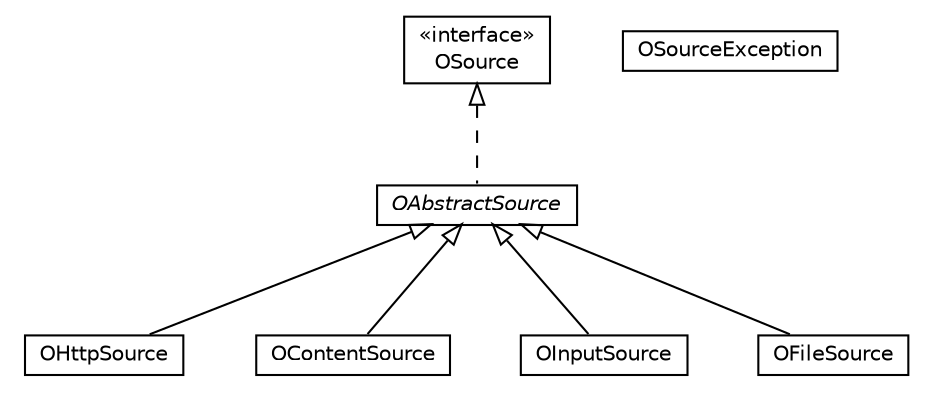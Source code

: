 #!/usr/local/bin/dot
#
# Class diagram 
# Generated by UMLGraph version R5_6-24-gf6e263 (http://www.umlgraph.org/)
#

digraph G {
	edge [fontname="Helvetica",fontsize=10,labelfontname="Helvetica",labelfontsize=10];
	node [fontname="Helvetica",fontsize=10,shape=plaintext];
	nodesep=0.25;
	ranksep=0.5;
	// com.orientechnologies.orient.etl.source.OAbstractSource
	c440911 [label=<<table title="com.orientechnologies.orient.etl.source.OAbstractSource" border="0" cellborder="1" cellspacing="0" cellpadding="2" port="p" href="./OAbstractSource.html">
		<tr><td><table border="0" cellspacing="0" cellpadding="1">
<tr><td align="center" balign="center"><font face="Helvetica-Oblique"> OAbstractSource </font></td></tr>
		</table></td></tr>
		</table>>, URL="./OAbstractSource.html", fontname="Helvetica", fontcolor="black", fontsize=10.0];
	// com.orientechnologies.orient.etl.source.OHttpSource
	c440912 [label=<<table title="com.orientechnologies.orient.etl.source.OHttpSource" border="0" cellborder="1" cellspacing="0" cellpadding="2" port="p" href="./OHttpSource.html">
		<tr><td><table border="0" cellspacing="0" cellpadding="1">
<tr><td align="center" balign="center"> OHttpSource </td></tr>
		</table></td></tr>
		</table>>, URL="./OHttpSource.html", fontname="Helvetica", fontcolor="black", fontsize=10.0];
	// com.orientechnologies.orient.etl.source.OContentSource
	c440913 [label=<<table title="com.orientechnologies.orient.etl.source.OContentSource" border="0" cellborder="1" cellspacing="0" cellpadding="2" port="p" href="./OContentSource.html">
		<tr><td><table border="0" cellspacing="0" cellpadding="1">
<tr><td align="center" balign="center"> OContentSource </td></tr>
		</table></td></tr>
		</table>>, URL="./OContentSource.html", fontname="Helvetica", fontcolor="black", fontsize=10.0];
	// com.orientechnologies.orient.etl.source.OInputSource
	c440914 [label=<<table title="com.orientechnologies.orient.etl.source.OInputSource" border="0" cellborder="1" cellspacing="0" cellpadding="2" port="p" href="./OInputSource.html">
		<tr><td><table border="0" cellspacing="0" cellpadding="1">
<tr><td align="center" balign="center"> OInputSource </td></tr>
		</table></td></tr>
		</table>>, URL="./OInputSource.html", fontname="Helvetica", fontcolor="black", fontsize=10.0];
	// com.orientechnologies.orient.etl.source.OSource
	c440915 [label=<<table title="com.orientechnologies.orient.etl.source.OSource" border="0" cellborder="1" cellspacing="0" cellpadding="2" port="p" href="./OSource.html">
		<tr><td><table border="0" cellspacing="0" cellpadding="1">
<tr><td align="center" balign="center"> &#171;interface&#187; </td></tr>
<tr><td align="center" balign="center"> OSource </td></tr>
		</table></td></tr>
		</table>>, URL="./OSource.html", fontname="Helvetica", fontcolor="black", fontsize=10.0];
	// com.orientechnologies.orient.etl.source.OSourceException
	c440916 [label=<<table title="com.orientechnologies.orient.etl.source.OSourceException" border="0" cellborder="1" cellspacing="0" cellpadding="2" port="p" href="./OSourceException.html">
		<tr><td><table border="0" cellspacing="0" cellpadding="1">
<tr><td align="center" balign="center"> OSourceException </td></tr>
		</table></td></tr>
		</table>>, URL="./OSourceException.html", fontname="Helvetica", fontcolor="black", fontsize=10.0];
	// com.orientechnologies.orient.etl.source.OFileSource
	c440917 [label=<<table title="com.orientechnologies.orient.etl.source.OFileSource" border="0" cellborder="1" cellspacing="0" cellpadding="2" port="p" href="./OFileSource.html">
		<tr><td><table border="0" cellspacing="0" cellpadding="1">
<tr><td align="center" balign="center"> OFileSource </td></tr>
		</table></td></tr>
		</table>>, URL="./OFileSource.html", fontname="Helvetica", fontcolor="black", fontsize=10.0];
	//com.orientechnologies.orient.etl.source.OAbstractSource implements com.orientechnologies.orient.etl.source.OSource
	c440915:p -> c440911:p [dir=back,arrowtail=empty,style=dashed];
	//com.orientechnologies.orient.etl.source.OHttpSource extends com.orientechnologies.orient.etl.source.OAbstractSource
	c440911:p -> c440912:p [dir=back,arrowtail=empty];
	//com.orientechnologies.orient.etl.source.OContentSource extends com.orientechnologies.orient.etl.source.OAbstractSource
	c440911:p -> c440913:p [dir=back,arrowtail=empty];
	//com.orientechnologies.orient.etl.source.OInputSource extends com.orientechnologies.orient.etl.source.OAbstractSource
	c440911:p -> c440914:p [dir=back,arrowtail=empty];
	//com.orientechnologies.orient.etl.source.OFileSource extends com.orientechnologies.orient.etl.source.OAbstractSource
	c440911:p -> c440917:p [dir=back,arrowtail=empty];
}

